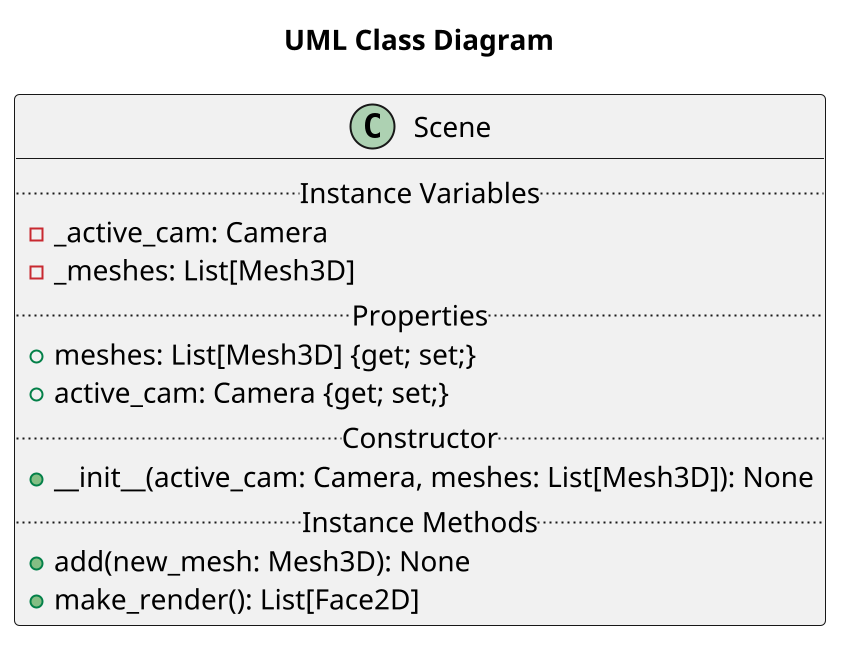 @startuml Scene
scale 2
title "UML Class Diagram"

class Scene {
    .. Instance Variables ..
    - _active_cam: Camera
    - _meshes: List[Mesh3D]
    .. Properties ..
    + meshes: List[Mesh3D] {get; set;}
    + active_cam: Camera {get; set;}
    .. Constructor ..
    + __init__(active_cam: Camera, meshes: List[Mesh3D]): None
    .. Instance Methods ..
    + add(new_mesh: Mesh3D): None
    + make_render(): List[Face2D]
}
@enduml
